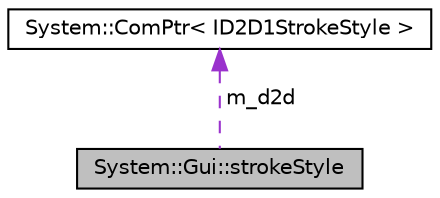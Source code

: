 digraph G
{
  edge [fontname="Helvetica",fontsize="10",labelfontname="Helvetica",labelfontsize="10"];
  node [fontname="Helvetica",fontsize="10",shape=record];
  Node1 [label="System::Gui::strokeStyle",height=0.2,width=0.4,color="black", fillcolor="grey75", style="filled" fontcolor="black"];
  Node2 -> Node1 [dir="back",color="darkorchid3",fontsize="10",style="dashed",label=" m_d2d" ,fontname="Helvetica"];
  Node2 [label="System::ComPtr\< ID2D1StrokeStyle \>",height=0.2,width=0.4,color="black", fillcolor="white", style="filled",URL="$class_system_1_1_com_ptr.html"];
}
